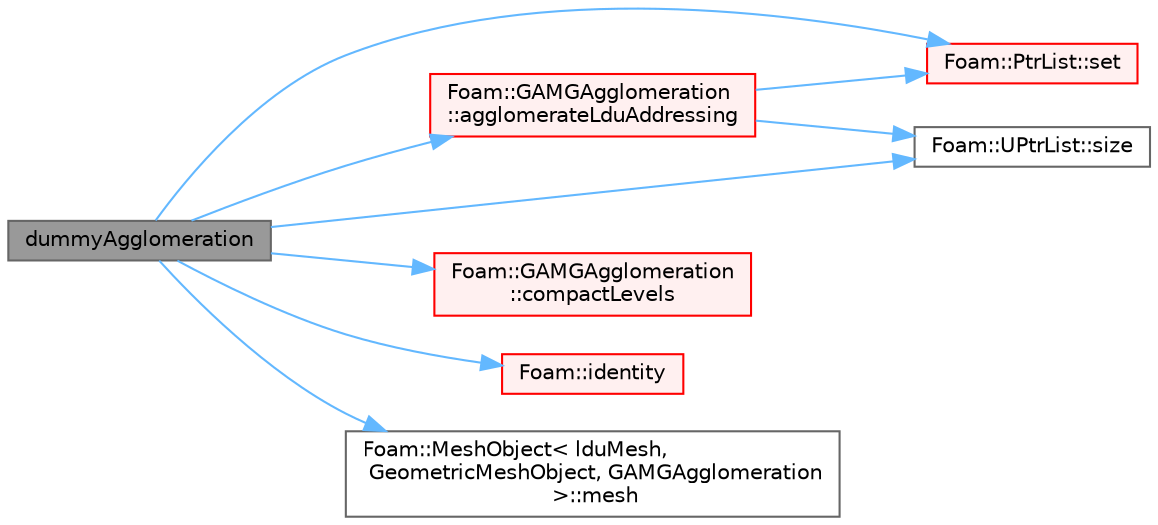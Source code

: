 digraph "dummyAgglomeration"
{
 // LATEX_PDF_SIZE
  bgcolor="transparent";
  edge [fontname=Helvetica,fontsize=10,labelfontname=Helvetica,labelfontsize=10];
  node [fontname=Helvetica,fontsize=10,shape=box,height=0.2,width=0.4];
  rankdir="LR";
  Node1 [id="Node000001",label="dummyAgglomeration",height=0.2,width=0.4,color="gray40", fillcolor="grey60", style="filled", fontcolor="black",tooltip=" "];
  Node1 -> Node2 [id="edge1_Node000001_Node000002",color="steelblue1",style="solid",tooltip=" "];
  Node2 [id="Node000002",label="Foam::GAMGAgglomeration\l::agglomerateLduAddressing",height=0.2,width=0.4,color="red", fillcolor="#FFF0F0", style="filled",URL="$classFoam_1_1GAMGAgglomeration.html#a1f8676d38e3715d5330beb58b7883c90",tooltip=" "];
  Node2 -> Node21 [id="edge2_Node000002_Node000021",color="steelblue1",style="solid",tooltip=" "];
  Node21 [id="Node000021",label="Foam::PtrList::set",height=0.2,width=0.4,color="red", fillcolor="#FFF0F0", style="filled",URL="$classFoam_1_1PtrList.html#a0e0a32f842b05e1d69f10292dc27198a",tooltip=" "];
  Node2 -> Node26 [id="edge3_Node000002_Node000026",color="steelblue1",style="solid",tooltip=" "];
  Node26 [id="Node000026",label="Foam::UPtrList::size",height=0.2,width=0.4,color="grey40", fillcolor="white", style="filled",URL="$classFoam_1_1UPtrList.html#a95603446b248fe1ecf5dc59bcc2eaff0",tooltip=" "];
  Node1 -> Node30 [id="edge4_Node000001_Node000030",color="steelblue1",style="solid",tooltip=" "];
  Node30 [id="Node000030",label="Foam::GAMGAgglomeration\l::compactLevels",height=0.2,width=0.4,color="red", fillcolor="#FFF0F0", style="filled",URL="$classFoam_1_1GAMGAgglomeration.html#a612c5539788a46cd731565fa86f821d0",tooltip=" "];
  Node1 -> Node34 [id="edge5_Node000001_Node000034",color="steelblue1",style="solid",tooltip=" "];
  Node34 [id="Node000034",label="Foam::identity",height=0.2,width=0.4,color="red", fillcolor="#FFF0F0", style="filled",URL="$namespaceFoam.html#a14e1da6db5665f43c1e588eab475eabf",tooltip=" "];
  Node1 -> Node37 [id="edge6_Node000001_Node000037",color="steelblue1",style="solid",tooltip=" "];
  Node37 [id="Node000037",label="Foam::MeshObject\< lduMesh,\l GeometricMeshObject, GAMGAgglomeration\l \>::mesh",height=0.2,width=0.4,color="grey40", fillcolor="white", style="filled",URL="$classFoam_1_1MeshObject.html#a6bf3d72018df789cf169737be516a39b",tooltip=" "];
  Node1 -> Node21 [id="edge7_Node000001_Node000021",color="steelblue1",style="solid",tooltip=" "];
  Node1 -> Node26 [id="edge8_Node000001_Node000026",color="steelblue1",style="solid",tooltip=" "];
}
